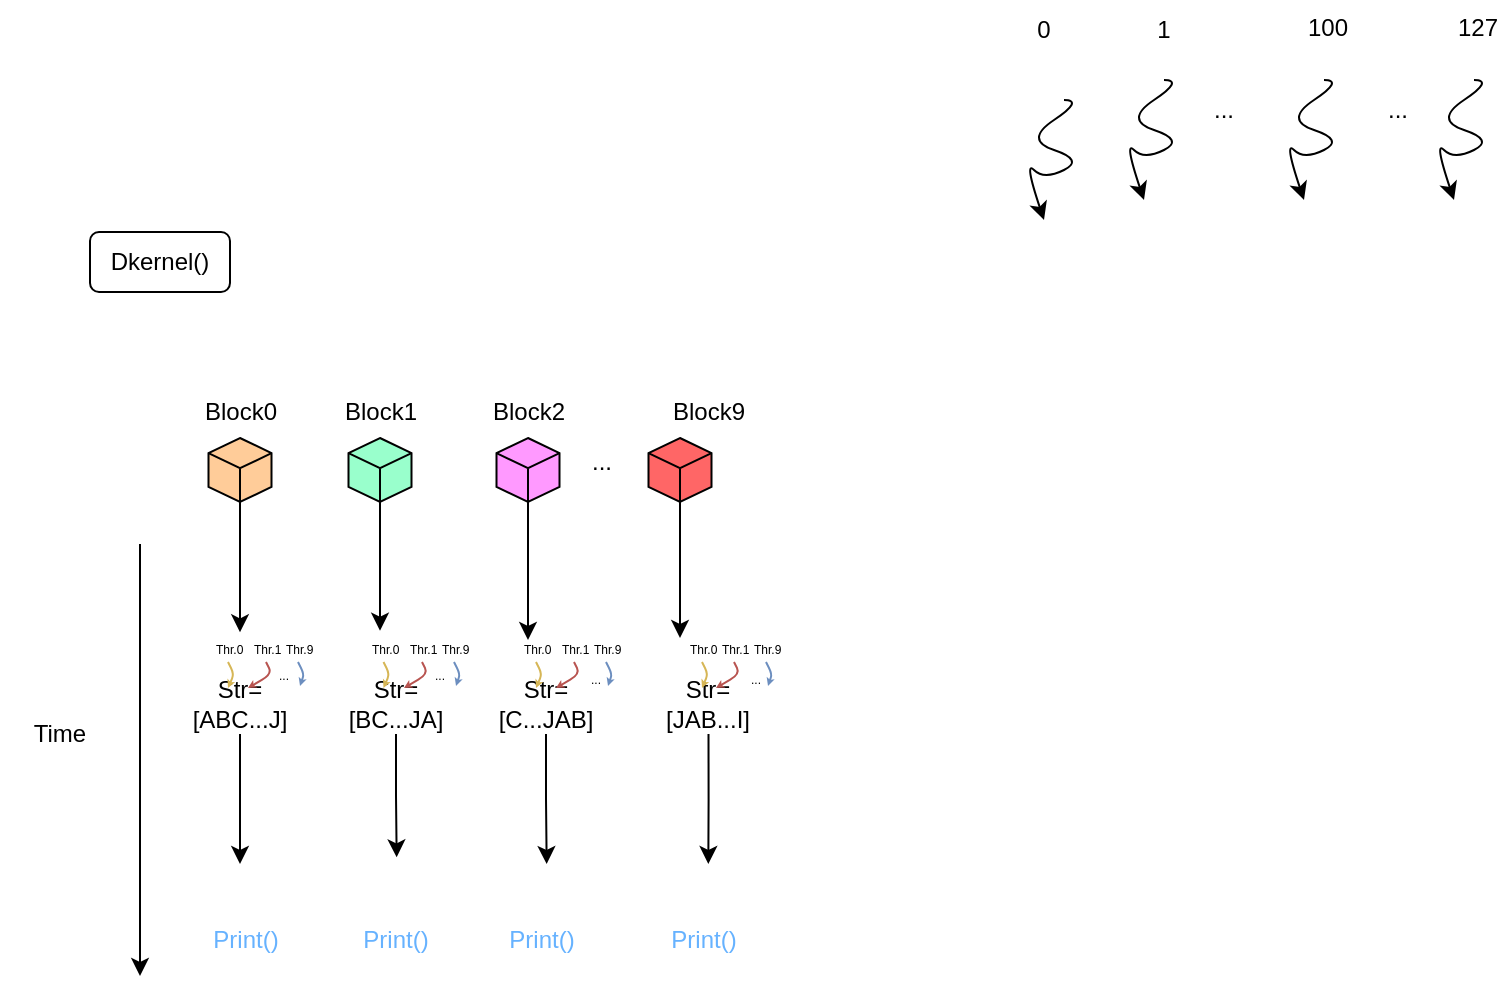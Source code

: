 <mxfile version="24.2.3" type="device">
  <diagram name="Page-1" id="mjZK1fvzyKBitb5LzHdZ">
    <mxGraphModel dx="1195" dy="625" grid="0" gridSize="10" guides="1" tooltips="1" connect="1" arrows="1" fold="1" page="1" pageScale="1" pageWidth="850" pageHeight="1100" math="0" shadow="0">
      <root>
        <mxCell id="0" />
        <mxCell id="1" parent="0" />
        <mxCell id="0vvJPa2mzWQp3PvdwFzy-2" value="" style="curved=1;endArrow=classic;html=1;rounded=0;" parent="1" edge="1">
          <mxGeometry width="50" height="50" relative="1" as="geometry">
            <mxPoint x="652" y="88" as="sourcePoint" />
            <mxPoint x="642" y="148" as="targetPoint" />
            <Array as="points">
              <mxPoint x="662" y="88" />
              <mxPoint x="632" y="108" />
              <mxPoint x="662" y="118" />
              <mxPoint x="642" y="128" />
              <mxPoint x="632" y="118" />
            </Array>
          </mxGeometry>
        </mxCell>
        <mxCell id="0vvJPa2mzWQp3PvdwFzy-3" value="0" style="text;html=1;align=center;verticalAlign=middle;whiteSpace=wrap;rounded=0;" parent="1" vertex="1">
          <mxGeometry x="582" y="48" width="20" height="30" as="geometry" />
        </mxCell>
        <mxCell id="0vvJPa2mzWQp3PvdwFzy-4" value="1" style="text;html=1;align=center;verticalAlign=middle;whiteSpace=wrap;rounded=0;" parent="1" vertex="1">
          <mxGeometry x="642" y="48" width="20" height="30" as="geometry" />
        </mxCell>
        <mxCell id="0vvJPa2mzWQp3PvdwFzy-5" value="..." style="text;html=1;align=center;verticalAlign=middle;whiteSpace=wrap;rounded=0;" parent="1" vertex="1">
          <mxGeometry x="652" y="88" width="60" height="30" as="geometry" />
        </mxCell>
        <mxCell id="0vvJPa2mzWQp3PvdwFzy-6" value="" style="curved=1;endArrow=classic;html=1;rounded=0;" parent="1" edge="1">
          <mxGeometry width="50" height="50" relative="1" as="geometry">
            <mxPoint x="732" y="88" as="sourcePoint" />
            <mxPoint x="722" y="148" as="targetPoint" />
            <Array as="points">
              <mxPoint x="742" y="88" />
              <mxPoint x="712" y="108" />
              <mxPoint x="742" y="118" />
              <mxPoint x="722" y="128" />
              <mxPoint x="712" y="118" />
            </Array>
          </mxGeometry>
        </mxCell>
        <mxCell id="0vvJPa2mzWQp3PvdwFzy-7" value="100" style="text;whiteSpace=wrap;html=1;" parent="1" vertex="1">
          <mxGeometry x="722" y="48" width="20" height="20" as="geometry" />
        </mxCell>
        <mxCell id="0vvJPa2mzWQp3PvdwFzy-8" value="" style="endArrow=classic;html=1;rounded=0;" parent="1" edge="1">
          <mxGeometry width="50" height="50" relative="1" as="geometry">
            <mxPoint x="140" y="320" as="sourcePoint" />
            <mxPoint x="140" y="536" as="targetPoint" />
          </mxGeometry>
        </mxCell>
        <mxCell id="0vvJPa2mzWQp3PvdwFzy-9" value="Time" style="text;html=1;align=center;verticalAlign=middle;whiteSpace=wrap;rounded=0;" parent="1" vertex="1">
          <mxGeometry x="70" y="400" width="60" height="30" as="geometry" />
        </mxCell>
        <mxCell id="0vvJPa2mzWQp3PvdwFzy-19" value="Dkernel()" style="rounded=1;whiteSpace=wrap;html=1;" parent="1" vertex="1">
          <mxGeometry x="115" y="164" width="70" height="30" as="geometry" />
        </mxCell>
        <mxCell id="0vvJPa2mzWQp3PvdwFzy-20" value="" style="curved=1;endArrow=classic;html=1;rounded=0;" parent="1" edge="1">
          <mxGeometry width="50" height="50" relative="1" as="geometry">
            <mxPoint x="807" y="88" as="sourcePoint" />
            <mxPoint x="797" y="148" as="targetPoint" />
            <Array as="points">
              <mxPoint x="817" y="88" />
              <mxPoint x="787" y="108" />
              <mxPoint x="817" y="118" />
              <mxPoint x="797" y="128" />
              <mxPoint x="787" y="118" />
            </Array>
          </mxGeometry>
        </mxCell>
        <mxCell id="0vvJPa2mzWQp3PvdwFzy-21" value="127" style="text;whiteSpace=wrap;html=1;" parent="1" vertex="1">
          <mxGeometry x="797" y="48" width="20" height="20" as="geometry" />
        </mxCell>
        <mxCell id="0vvJPa2mzWQp3PvdwFzy-25" value="..." style="text;html=1;align=center;verticalAlign=middle;whiteSpace=wrap;rounded=0;" parent="1" vertex="1">
          <mxGeometry x="739" y="88" width="60" height="30" as="geometry" />
        </mxCell>
        <mxCell id="wPW2TgHlyFbGibVKd6zH-31" style="edgeStyle=orthogonalEdgeStyle;rounded=0;orthogonalLoop=1;jettySize=auto;html=1;exitX=0.5;exitY=1;exitDx=0;exitDy=0;exitPerimeter=0;" edge="1" parent="1" source="wPW2TgHlyFbGibVKd6zH-19">
          <mxGeometry relative="1" as="geometry">
            <mxPoint x="190" y="364.167" as="targetPoint" />
          </mxGeometry>
        </mxCell>
        <mxCell id="wPW2TgHlyFbGibVKd6zH-19" value="" style="html=1;whiteSpace=wrap;shape=isoCube2;backgroundOutline=1;isoAngle=15;fillColor=#FFCC99;" vertex="1" parent="1">
          <mxGeometry x="174.25" y="267" width="31.5" height="32" as="geometry" />
        </mxCell>
        <mxCell id="wPW2TgHlyFbGibVKd6zH-20" value="Block0" style="text;html=1;align=center;verticalAlign=middle;resizable=0;points=[];autosize=1;strokeColor=none;fillColor=none;" vertex="1" parent="1">
          <mxGeometry x="163" y="241" width="54" height="26" as="geometry" />
        </mxCell>
        <mxCell id="wPW2TgHlyFbGibVKd6zH-32" style="edgeStyle=orthogonalEdgeStyle;rounded=0;orthogonalLoop=1;jettySize=auto;html=1;exitX=0.5;exitY=1;exitDx=0;exitDy=0;exitPerimeter=0;" edge="1" parent="1" source="wPW2TgHlyFbGibVKd6zH-21">
          <mxGeometry relative="1" as="geometry">
            <mxPoint x="260" y="363.333" as="targetPoint" />
          </mxGeometry>
        </mxCell>
        <mxCell id="wPW2TgHlyFbGibVKd6zH-21" value="" style="html=1;whiteSpace=wrap;shape=isoCube2;backgroundOutline=1;isoAngle=15;fillColor=#99FFCC;" vertex="1" parent="1">
          <mxGeometry x="244.25" y="267" width="31.5" height="32" as="geometry" />
        </mxCell>
        <mxCell id="wPW2TgHlyFbGibVKd6zH-22" value="Block1" style="text;html=1;align=center;verticalAlign=middle;resizable=0;points=[];autosize=1;strokeColor=none;fillColor=none;" vertex="1" parent="1">
          <mxGeometry x="233" y="241" width="54" height="26" as="geometry" />
        </mxCell>
        <mxCell id="wPW2TgHlyFbGibVKd6zH-33" style="edgeStyle=orthogonalEdgeStyle;rounded=0;orthogonalLoop=1;jettySize=auto;html=1;exitX=0.5;exitY=1;exitDx=0;exitDy=0;exitPerimeter=0;" edge="1" parent="1" source="wPW2TgHlyFbGibVKd6zH-25">
          <mxGeometry relative="1" as="geometry">
            <mxPoint x="334" y="368" as="targetPoint" />
          </mxGeometry>
        </mxCell>
        <mxCell id="wPW2TgHlyFbGibVKd6zH-25" value="" style="html=1;whiteSpace=wrap;shape=isoCube2;backgroundOutline=1;isoAngle=15;fillColor=#FF99FF;" vertex="1" parent="1">
          <mxGeometry x="318.25" y="267" width="31.5" height="32" as="geometry" />
        </mxCell>
        <mxCell id="wPW2TgHlyFbGibVKd6zH-26" value="Block2" style="text;html=1;align=center;verticalAlign=middle;resizable=0;points=[];autosize=1;strokeColor=none;fillColor=none;" vertex="1" parent="1">
          <mxGeometry x="307" y="241" width="54" height="26" as="geometry" />
        </mxCell>
        <mxCell id="wPW2TgHlyFbGibVKd6zH-34" style="edgeStyle=orthogonalEdgeStyle;rounded=0;orthogonalLoop=1;jettySize=auto;html=1;exitX=0.5;exitY=1;exitDx=0;exitDy=0;exitPerimeter=0;" edge="1" parent="1" source="wPW2TgHlyFbGibVKd6zH-27">
          <mxGeometry relative="1" as="geometry">
            <mxPoint x="410" y="367" as="targetPoint" />
          </mxGeometry>
        </mxCell>
        <mxCell id="wPW2TgHlyFbGibVKd6zH-27" value="" style="html=1;whiteSpace=wrap;shape=isoCube2;backgroundOutline=1;isoAngle=15;fillColor=#FF6666;" vertex="1" parent="1">
          <mxGeometry x="394.25" y="267" width="31.5" height="32" as="geometry" />
        </mxCell>
        <mxCell id="wPW2TgHlyFbGibVKd6zH-28" value="Block9" style="text;html=1;align=center;verticalAlign=middle;resizable=0;points=[];autosize=1;strokeColor=none;fillColor=none;" vertex="1" parent="1">
          <mxGeometry x="397" y="241" width="54" height="26" as="geometry" />
        </mxCell>
        <mxCell id="wPW2TgHlyFbGibVKd6zH-29" value="..." style="text;html=1;align=center;verticalAlign=middle;whiteSpace=wrap;rounded=0;" vertex="1" parent="1">
          <mxGeometry x="341" y="264" width="60" height="30" as="geometry" />
        </mxCell>
        <mxCell id="wPW2TgHlyFbGibVKd6zH-39" style="edgeStyle=orthogonalEdgeStyle;rounded=0;orthogonalLoop=1;jettySize=auto;html=1;exitX=0.5;exitY=1;exitDx=0;exitDy=0;" edge="1" parent="1" source="wPW2TgHlyFbGibVKd6zH-35">
          <mxGeometry relative="1" as="geometry">
            <mxPoint x="190" y="480" as="targetPoint" />
          </mxGeometry>
        </mxCell>
        <mxCell id="wPW2TgHlyFbGibVKd6zH-35" value="Str=[ABC...J]" style="text;html=1;align=center;verticalAlign=middle;whiteSpace=wrap;rounded=0;" vertex="1" parent="1">
          <mxGeometry x="160" y="385" width="60" height="30" as="geometry" />
        </mxCell>
        <mxCell id="wPW2TgHlyFbGibVKd6zH-40" style="edgeStyle=orthogonalEdgeStyle;rounded=0;orthogonalLoop=1;jettySize=auto;html=1;exitX=0.5;exitY=1;exitDx=0;exitDy=0;" edge="1" parent="1" source="wPW2TgHlyFbGibVKd6zH-36">
          <mxGeometry relative="1" as="geometry">
            <mxPoint x="268.333" y="476.667" as="targetPoint" />
          </mxGeometry>
        </mxCell>
        <mxCell id="wPW2TgHlyFbGibVKd6zH-36" value="Str=[BC...JA]" style="text;html=1;align=center;verticalAlign=middle;whiteSpace=wrap;rounded=0;" vertex="1" parent="1">
          <mxGeometry x="238" y="385" width="60" height="30" as="geometry" />
        </mxCell>
        <mxCell id="wPW2TgHlyFbGibVKd6zH-41" style="edgeStyle=orthogonalEdgeStyle;rounded=0;orthogonalLoop=1;jettySize=auto;html=1;exitX=0.5;exitY=1;exitDx=0;exitDy=0;" edge="1" parent="1" source="wPW2TgHlyFbGibVKd6zH-37">
          <mxGeometry relative="1" as="geometry">
            <mxPoint x="343.333" y="480" as="targetPoint" />
          </mxGeometry>
        </mxCell>
        <mxCell id="wPW2TgHlyFbGibVKd6zH-37" value="Str=[C...JAB]" style="text;html=1;align=center;verticalAlign=middle;whiteSpace=wrap;rounded=0;" vertex="1" parent="1">
          <mxGeometry x="313" y="385" width="60" height="30" as="geometry" />
        </mxCell>
        <mxCell id="wPW2TgHlyFbGibVKd6zH-42" style="edgeStyle=orthogonalEdgeStyle;rounded=0;orthogonalLoop=1;jettySize=auto;html=1;exitX=0.5;exitY=1;exitDx=0;exitDy=0;" edge="1" parent="1" source="wPW2TgHlyFbGibVKd6zH-38">
          <mxGeometry relative="1" as="geometry">
            <mxPoint x="424.167" y="480" as="targetPoint" />
          </mxGeometry>
        </mxCell>
        <mxCell id="wPW2TgHlyFbGibVKd6zH-38" value="Str=[JAB...I]" style="text;html=1;align=center;verticalAlign=middle;whiteSpace=wrap;rounded=0;" vertex="1" parent="1">
          <mxGeometry x="394.25" y="385" width="60" height="30" as="geometry" />
        </mxCell>
        <mxCell id="wPW2TgHlyFbGibVKd6zH-43" value="&lt;font color=&quot;#66b2ff&quot;&gt;Print()&lt;/font&gt;" style="text;html=1;align=center;verticalAlign=middle;whiteSpace=wrap;rounded=0;" vertex="1" parent="1">
          <mxGeometry x="163" y="503" width="60" height="30" as="geometry" />
        </mxCell>
        <mxCell id="wPW2TgHlyFbGibVKd6zH-44" value="&lt;font color=&quot;#66b2ff&quot;&gt;Print()&lt;/font&gt;" style="text;html=1;align=center;verticalAlign=middle;whiteSpace=wrap;rounded=0;" vertex="1" parent="1">
          <mxGeometry x="238" y="503" width="60" height="30" as="geometry" />
        </mxCell>
        <mxCell id="wPW2TgHlyFbGibVKd6zH-45" value="&lt;font color=&quot;#66b2ff&quot;&gt;Print()&lt;/font&gt;" style="text;html=1;align=center;verticalAlign=middle;whiteSpace=wrap;rounded=0;" vertex="1" parent="1">
          <mxGeometry x="311" y="503" width="60" height="30" as="geometry" />
        </mxCell>
        <mxCell id="wPW2TgHlyFbGibVKd6zH-46" value="&lt;font color=&quot;#66b2ff&quot;&gt;Print()&lt;/font&gt;" style="text;html=1;align=center;verticalAlign=middle;whiteSpace=wrap;rounded=0;" vertex="1" parent="1">
          <mxGeometry x="392" y="503" width="60" height="30" as="geometry" />
        </mxCell>
        <mxCell id="wPW2TgHlyFbGibVKd6zH-47" value="" style="curved=1;endArrow=classic;html=1;rounded=0;strokeWidth=1;startSize=6;" edge="1" parent="1">
          <mxGeometry width="50" height="50" relative="1" as="geometry">
            <mxPoint x="602" y="98" as="sourcePoint" />
            <mxPoint x="592" y="158" as="targetPoint" />
            <Array as="points">
              <mxPoint x="612" y="98" />
              <mxPoint x="582" y="118" />
              <mxPoint x="612" y="128" />
              <mxPoint x="592" y="138" />
              <mxPoint x="582" y="128" />
            </Array>
          </mxGeometry>
        </mxCell>
        <mxCell id="wPW2TgHlyFbGibVKd6zH-57" value="" style="endArrow=classic;html=1;rounded=1;jumpSize=1;startSize=1;endSize=1;curved=0;fillColor=#fff2cc;strokeColor=#d6b656;" edge="1" parent="1">
          <mxGeometry width="50" height="50" relative="1" as="geometry">
            <mxPoint x="184" y="379" as="sourcePoint" />
            <mxPoint x="184" y="392" as="targetPoint" />
            <Array as="points">
              <mxPoint x="187" y="385" />
            </Array>
          </mxGeometry>
        </mxCell>
        <mxCell id="wPW2TgHlyFbGibVKd6zH-58" value="&lt;font style=&quot;font-size: 6px;&quot;&gt;Thr.0&lt;/font&gt;" style="text;strokeColor=none;fillColor=none;align=left;verticalAlign=middle;spacingLeft=4;spacingRight=4;overflow=hidden;points=[[0,0.5],[1,0.5]];portConstraint=eastwest;rotatable=0;whiteSpace=wrap;html=1;" vertex="1" parent="1">
          <mxGeometry x="172" y="361" width="26" height="17" as="geometry" />
        </mxCell>
        <mxCell id="wPW2TgHlyFbGibVKd6zH-59" value="" style="endArrow=classic;html=1;rounded=1;jumpSize=1;startSize=1;endSize=1;curved=0;fillColor=#fff2cc;strokeColor=#d6b656;" edge="1" parent="1">
          <mxGeometry width="50" height="50" relative="1" as="geometry">
            <mxPoint x="261.75" y="379" as="sourcePoint" />
            <mxPoint x="261.75" y="392" as="targetPoint" />
            <Array as="points">
              <mxPoint x="264.75" y="385" />
            </Array>
          </mxGeometry>
        </mxCell>
        <mxCell id="wPW2TgHlyFbGibVKd6zH-60" value="&lt;font style=&quot;font-size: 6px;&quot;&gt;Thr.0&lt;/font&gt;" style="text;strokeColor=none;fillColor=none;align=left;verticalAlign=middle;spacingLeft=4;spacingRight=4;overflow=hidden;points=[[0,0.5],[1,0.5]];portConstraint=eastwest;rotatable=0;whiteSpace=wrap;html=1;" vertex="1" parent="1">
          <mxGeometry x="249.75" y="361" width="26" height="17" as="geometry" />
        </mxCell>
        <mxCell id="wPW2TgHlyFbGibVKd6zH-61" value="" style="endArrow=classic;html=1;rounded=1;jumpSize=1;startSize=1;endSize=1;curved=0;fillColor=#fff2cc;strokeColor=#d6b656;" edge="1" parent="1">
          <mxGeometry width="50" height="50" relative="1" as="geometry">
            <mxPoint x="338" y="379" as="sourcePoint" />
            <mxPoint x="338" y="392" as="targetPoint" />
            <Array as="points">
              <mxPoint x="341" y="385" />
            </Array>
          </mxGeometry>
        </mxCell>
        <mxCell id="wPW2TgHlyFbGibVKd6zH-62" value="&lt;font style=&quot;font-size: 6px;&quot;&gt;Thr.0&lt;/font&gt;" style="text;strokeColor=none;fillColor=none;align=left;verticalAlign=middle;spacingLeft=4;spacingRight=4;overflow=hidden;points=[[0,0.5],[1,0.5]];portConstraint=eastwest;rotatable=0;whiteSpace=wrap;html=1;" vertex="1" parent="1">
          <mxGeometry x="326" y="361" width="26" height="17" as="geometry" />
        </mxCell>
        <mxCell id="wPW2TgHlyFbGibVKd6zH-63" value="" style="endArrow=classic;html=1;rounded=1;jumpSize=1;startSize=1;endSize=1;curved=0;fillColor=#fff2cc;strokeColor=#d6b656;" edge="1" parent="1">
          <mxGeometry width="50" height="50" relative="1" as="geometry">
            <mxPoint x="421" y="379" as="sourcePoint" />
            <mxPoint x="421" y="392" as="targetPoint" />
            <Array as="points">
              <mxPoint x="424" y="385" />
            </Array>
          </mxGeometry>
        </mxCell>
        <mxCell id="wPW2TgHlyFbGibVKd6zH-64" value="&lt;font style=&quot;font-size: 6px;&quot;&gt;Thr.0&lt;/font&gt;" style="text;strokeColor=none;fillColor=none;align=left;verticalAlign=middle;spacingLeft=4;spacingRight=4;overflow=hidden;points=[[0,0.5],[1,0.5]];portConstraint=eastwest;rotatable=0;whiteSpace=wrap;html=1;" vertex="1" parent="1">
          <mxGeometry x="409" y="361" width="26" height="17" as="geometry" />
        </mxCell>
        <mxCell id="wPW2TgHlyFbGibVKd6zH-69" value="" style="endArrow=classic;html=1;rounded=1;jumpSize=1;startSize=1;endSize=1;curved=0;fillColor=#f8cecc;strokeColor=#b85450;" edge="1" parent="1">
          <mxGeometry width="50" height="50" relative="1" as="geometry">
            <mxPoint x="203" y="379" as="sourcePoint" />
            <mxPoint x="194" y="392" as="targetPoint" />
            <Array as="points">
              <mxPoint x="206" y="385" />
            </Array>
          </mxGeometry>
        </mxCell>
        <mxCell id="wPW2TgHlyFbGibVKd6zH-70" value="&lt;font style=&quot;font-size: 6px;&quot;&gt;Thr.1&lt;/font&gt;" style="text;strokeColor=none;fillColor=none;align=left;verticalAlign=middle;spacingLeft=4;spacingRight=4;overflow=hidden;points=[[0,0.5],[1,0.5]];portConstraint=eastwest;rotatable=0;whiteSpace=wrap;html=1;" vertex="1" parent="1">
          <mxGeometry x="191" y="361" width="26" height="17" as="geometry" />
        </mxCell>
        <mxCell id="wPW2TgHlyFbGibVKd6zH-71" value="" style="endArrow=classic;html=1;rounded=1;jumpSize=1;startSize=1;endSize=1;curved=0;fillColor=#f8cecc;strokeColor=#b85450;" edge="1" parent="1">
          <mxGeometry width="50" height="50" relative="1" as="geometry">
            <mxPoint x="281" y="379" as="sourcePoint" />
            <mxPoint x="272" y="392" as="targetPoint" />
            <Array as="points">
              <mxPoint x="284" y="385" />
            </Array>
          </mxGeometry>
        </mxCell>
        <mxCell id="wPW2TgHlyFbGibVKd6zH-72" value="&lt;font style=&quot;font-size: 6px;&quot;&gt;Thr.1&lt;/font&gt;" style="text;strokeColor=none;fillColor=none;align=left;verticalAlign=middle;spacingLeft=4;spacingRight=4;overflow=hidden;points=[[0,0.5],[1,0.5]];portConstraint=eastwest;rotatable=0;whiteSpace=wrap;html=1;" vertex="1" parent="1">
          <mxGeometry x="269" y="361" width="26" height="17" as="geometry" />
        </mxCell>
        <mxCell id="wPW2TgHlyFbGibVKd6zH-73" value="" style="endArrow=classic;html=1;rounded=1;jumpSize=1;startSize=1;endSize=1;curved=0;fillColor=#f8cecc;strokeColor=#b85450;" edge="1" parent="1">
          <mxGeometry width="50" height="50" relative="1" as="geometry">
            <mxPoint x="437" y="379" as="sourcePoint" />
            <mxPoint x="428" y="392" as="targetPoint" />
            <Array as="points">
              <mxPoint x="440" y="385" />
            </Array>
          </mxGeometry>
        </mxCell>
        <mxCell id="wPW2TgHlyFbGibVKd6zH-74" value="&lt;font style=&quot;font-size: 6px;&quot;&gt;Thr.1&lt;/font&gt;" style="text;strokeColor=none;fillColor=none;align=left;verticalAlign=middle;spacingLeft=4;spacingRight=4;overflow=hidden;points=[[0,0.5],[1,0.5]];portConstraint=eastwest;rotatable=0;whiteSpace=wrap;html=1;" vertex="1" parent="1">
          <mxGeometry x="425" y="361" width="26" height="17" as="geometry" />
        </mxCell>
        <mxCell id="wPW2TgHlyFbGibVKd6zH-81" value="" style="endArrow=classic;html=1;rounded=1;jumpSize=1;startSize=1;endSize=1;curved=0;fillColor=#f8cecc;strokeColor=#b85450;" edge="1" parent="1">
          <mxGeometry width="50" height="50" relative="1" as="geometry">
            <mxPoint x="357" y="379" as="sourcePoint" />
            <mxPoint x="348" y="392" as="targetPoint" />
            <Array as="points">
              <mxPoint x="360" y="385" />
            </Array>
          </mxGeometry>
        </mxCell>
        <mxCell id="wPW2TgHlyFbGibVKd6zH-82" value="&lt;font style=&quot;font-size: 6px;&quot;&gt;Thr.1&lt;/font&gt;" style="text;strokeColor=none;fillColor=none;align=left;verticalAlign=middle;spacingLeft=4;spacingRight=4;overflow=hidden;points=[[0,0.5],[1,0.5]];portConstraint=eastwest;rotatable=0;whiteSpace=wrap;html=1;" vertex="1" parent="1">
          <mxGeometry x="345" y="361" width="26" height="17" as="geometry" />
        </mxCell>
        <mxCell id="wPW2TgHlyFbGibVKd6zH-89" value="" style="endArrow=classic;html=1;rounded=1;jumpSize=1;startSize=1;endSize=1;curved=0;fillColor=#dae8fc;strokeColor=#6c8ebf;" edge="1" parent="1">
          <mxGeometry width="50" height="50" relative="1" as="geometry">
            <mxPoint x="453" y="379" as="sourcePoint" />
            <mxPoint x="454" y="391" as="targetPoint" />
            <Array as="points">
              <mxPoint x="456" y="385" />
            </Array>
          </mxGeometry>
        </mxCell>
        <mxCell id="wPW2TgHlyFbGibVKd6zH-90" value="&lt;font style=&quot;font-size: 6px;&quot;&gt;Thr.9&lt;/font&gt;" style="text;strokeColor=none;fillColor=none;align=left;verticalAlign=middle;spacingLeft=4;spacingRight=4;overflow=hidden;points=[[0,0.5],[1,0.5]];portConstraint=eastwest;rotatable=0;whiteSpace=wrap;html=1;" vertex="1" parent="1">
          <mxGeometry x="441" y="361" width="26" height="17" as="geometry" />
        </mxCell>
        <mxCell id="wPW2TgHlyFbGibVKd6zH-91" value="" style="endArrow=classic;html=1;rounded=1;jumpSize=1;startSize=1;endSize=1;curved=0;fillColor=#dae8fc;strokeColor=#6c8ebf;" edge="1" parent="1">
          <mxGeometry width="50" height="50" relative="1" as="geometry">
            <mxPoint x="373" y="379" as="sourcePoint" />
            <mxPoint x="374" y="391" as="targetPoint" />
            <Array as="points">
              <mxPoint x="376" y="385" />
            </Array>
          </mxGeometry>
        </mxCell>
        <mxCell id="wPW2TgHlyFbGibVKd6zH-92" value="&lt;font style=&quot;font-size: 6px;&quot;&gt;Thr.9&lt;/font&gt;" style="text;strokeColor=none;fillColor=none;align=left;verticalAlign=middle;spacingLeft=4;spacingRight=4;overflow=hidden;points=[[0,0.5],[1,0.5]];portConstraint=eastwest;rotatable=0;whiteSpace=wrap;html=1;" vertex="1" parent="1">
          <mxGeometry x="361" y="361" width="26" height="17" as="geometry" />
        </mxCell>
        <mxCell id="wPW2TgHlyFbGibVKd6zH-93" value="" style="endArrow=classic;html=1;rounded=1;jumpSize=1;startSize=1;endSize=1;curved=0;fillColor=#dae8fc;strokeColor=#6c8ebf;" edge="1" parent="1">
          <mxGeometry width="50" height="50" relative="1" as="geometry">
            <mxPoint x="297" y="379" as="sourcePoint" />
            <mxPoint x="298" y="391" as="targetPoint" />
            <Array as="points">
              <mxPoint x="300" y="385" />
            </Array>
          </mxGeometry>
        </mxCell>
        <mxCell id="wPW2TgHlyFbGibVKd6zH-94" value="&lt;font style=&quot;font-size: 6px;&quot;&gt;Thr.9&lt;/font&gt;" style="text;strokeColor=none;fillColor=none;align=left;verticalAlign=middle;spacingLeft=4;spacingRight=4;overflow=hidden;points=[[0,0.5],[1,0.5]];portConstraint=eastwest;rotatable=0;whiteSpace=wrap;html=1;" vertex="1" parent="1">
          <mxGeometry x="285" y="361" width="26" height="17" as="geometry" />
        </mxCell>
        <mxCell id="wPW2TgHlyFbGibVKd6zH-95" value="" style="endArrow=classic;html=1;rounded=1;jumpSize=1;startSize=1;endSize=1;curved=0;fillColor=#dae8fc;strokeColor=#6c8ebf;" edge="1" parent="1">
          <mxGeometry width="50" height="50" relative="1" as="geometry">
            <mxPoint x="219" y="379" as="sourcePoint" />
            <mxPoint x="220" y="391" as="targetPoint" />
            <Array as="points">
              <mxPoint x="222" y="385" />
            </Array>
          </mxGeometry>
        </mxCell>
        <mxCell id="wPW2TgHlyFbGibVKd6zH-96" value="&lt;font style=&quot;font-size: 6px;&quot;&gt;Thr.9&lt;/font&gt;" style="text;strokeColor=none;fillColor=none;align=left;verticalAlign=middle;spacingLeft=4;spacingRight=4;overflow=hidden;points=[[0,0.5],[1,0.5]];portConstraint=eastwest;rotatable=0;whiteSpace=wrap;html=1;" vertex="1" parent="1">
          <mxGeometry x="207" y="361" width="26" height="17" as="geometry" />
        </mxCell>
        <mxCell id="wPW2TgHlyFbGibVKd6zH-99" value="&lt;font style=&quot;font-size: 6px;&quot;&gt;...&lt;/font&gt;" style="text;html=1;align=center;verticalAlign=middle;whiteSpace=wrap;rounded=0;" vertex="1" parent="1">
          <mxGeometry x="209" y="383" width="6" height="2" as="geometry" />
        </mxCell>
        <mxCell id="wPW2TgHlyFbGibVKd6zH-100" value="&lt;font style=&quot;font-size: 6px;&quot;&gt;...&lt;/font&gt;" style="text;html=1;align=center;verticalAlign=middle;whiteSpace=wrap;rounded=0;" vertex="1" parent="1">
          <mxGeometry x="287" y="383" width="6" height="2" as="geometry" />
        </mxCell>
        <mxCell id="wPW2TgHlyFbGibVKd6zH-101" value="&lt;font style=&quot;font-size: 6px;&quot;&gt;...&lt;/font&gt;" style="text;html=1;align=center;verticalAlign=middle;whiteSpace=wrap;rounded=0;" vertex="1" parent="1">
          <mxGeometry x="365" y="385" width="6" height="2" as="geometry" />
        </mxCell>
        <mxCell id="wPW2TgHlyFbGibVKd6zH-102" value="&lt;font style=&quot;font-size: 6px;&quot;&gt;...&lt;/font&gt;" style="text;html=1;align=center;verticalAlign=middle;whiteSpace=wrap;rounded=0;" vertex="1" parent="1">
          <mxGeometry x="445" y="385" width="6" height="2" as="geometry" />
        </mxCell>
      </root>
    </mxGraphModel>
  </diagram>
</mxfile>
